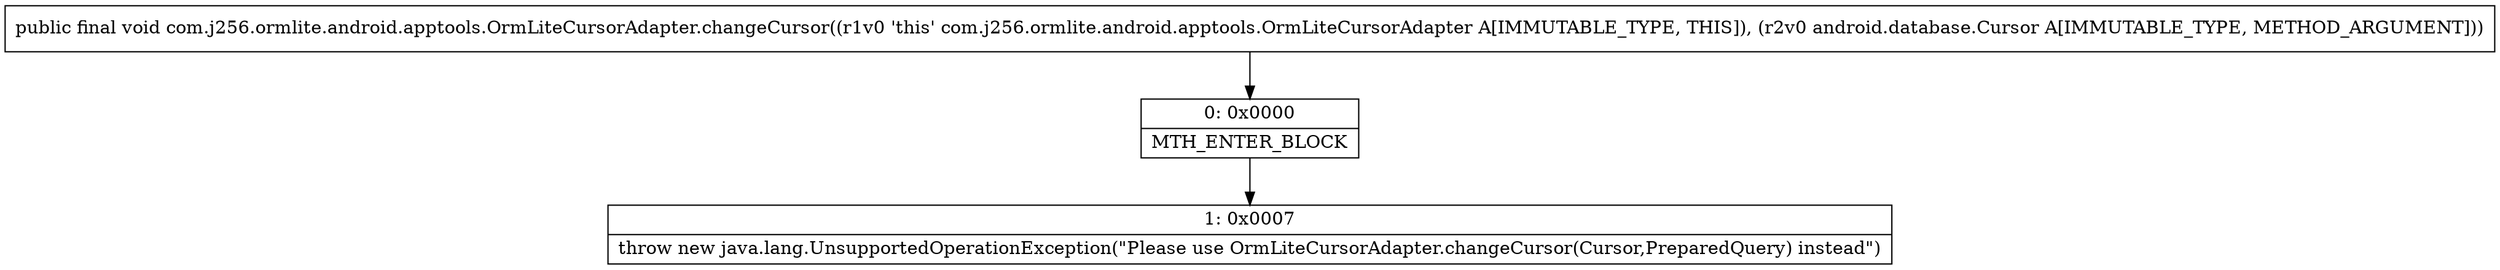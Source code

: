 digraph "CFG forcom.j256.ormlite.android.apptools.OrmLiteCursorAdapter.changeCursor(Landroid\/database\/Cursor;)V" {
Node_0 [shape=record,label="{0\:\ 0x0000|MTH_ENTER_BLOCK\l}"];
Node_1 [shape=record,label="{1\:\ 0x0007|throw new java.lang.UnsupportedOperationException(\"Please use OrmLiteCursorAdapter.changeCursor(Cursor,PreparedQuery) instead\")\l}"];
MethodNode[shape=record,label="{public final void com.j256.ormlite.android.apptools.OrmLiteCursorAdapter.changeCursor((r1v0 'this' com.j256.ormlite.android.apptools.OrmLiteCursorAdapter A[IMMUTABLE_TYPE, THIS]), (r2v0 android.database.Cursor A[IMMUTABLE_TYPE, METHOD_ARGUMENT])) }"];
MethodNode -> Node_0;
Node_0 -> Node_1;
}

